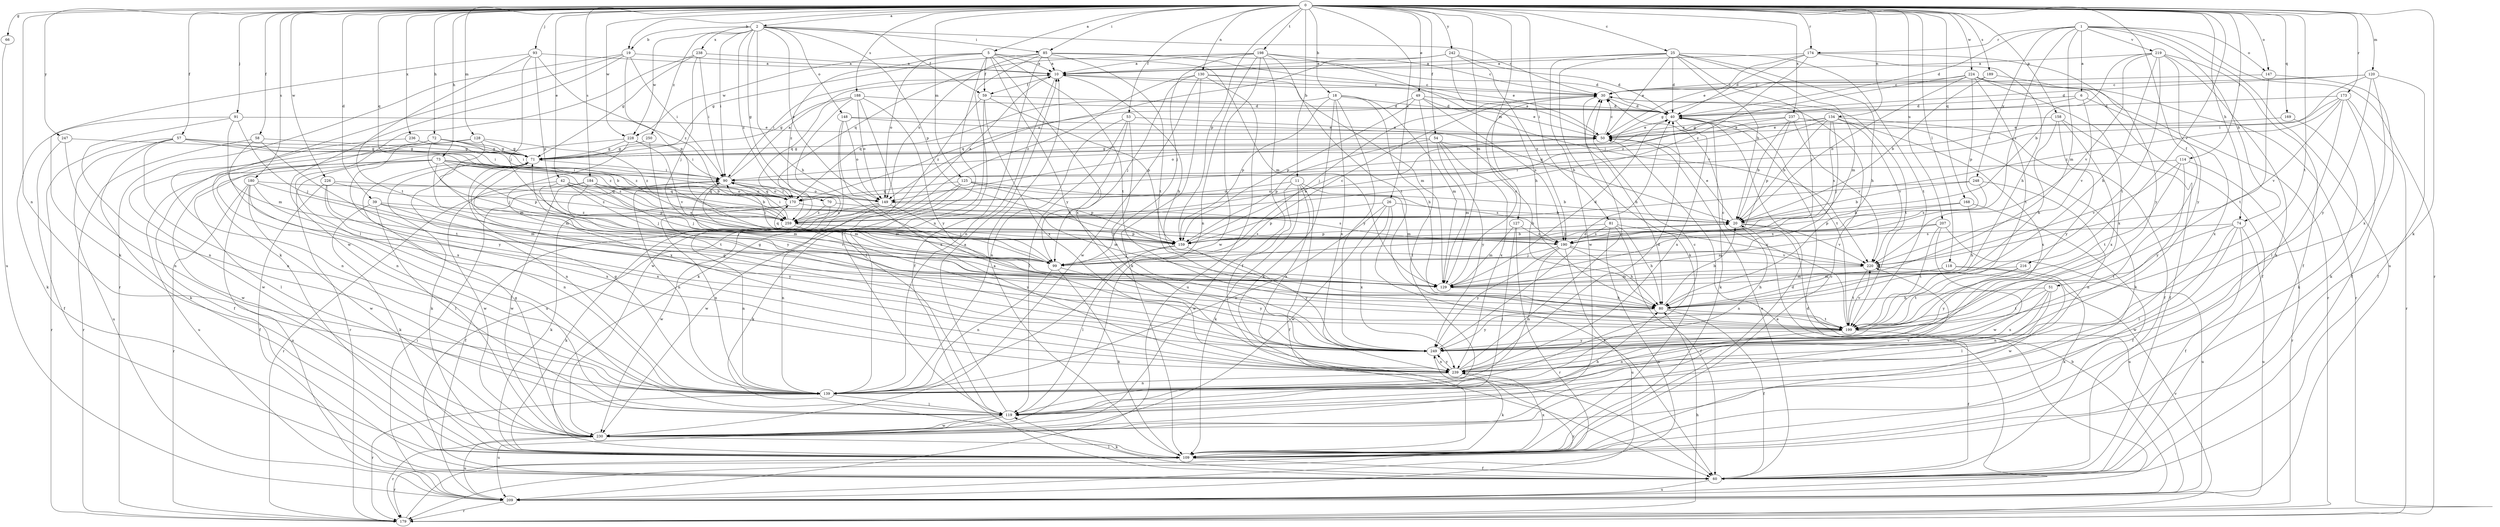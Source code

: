 strict digraph  {
0;
1;
2;
5;
6;
10;
11;
18;
19;
20;
25;
26;
30;
39;
40;
42;
49;
50;
51;
53;
54;
57;
58;
59;
60;
66;
70;
71;
72;
73;
74;
80;
81;
85;
90;
91;
93;
99;
109;
114;
118;
119;
120;
125;
127;
128;
129;
130;
134;
139;
147;
148;
149;
158;
159;
168;
169;
170;
173;
174;
179;
180;
184;
188;
189;
190;
198;
199;
207;
209;
216;
219;
220;
224;
226;
228;
230;
236;
237;
238;
239;
242;
247;
248;
249;
250;
259;
0 -> 2  [label=a];
0 -> 5  [label=a];
0 -> 11  [label=b];
0 -> 18  [label=b];
0 -> 19  [label=b];
0 -> 25  [label=c];
0 -> 26  [label=c];
0 -> 39  [label=d];
0 -> 42  [label=e];
0 -> 49  [label=e];
0 -> 51  [label=f];
0 -> 53  [label=f];
0 -> 54  [label=f];
0 -> 57  [label=f];
0 -> 58  [label=f];
0 -> 66  [label=g];
0 -> 72  [label=h];
0 -> 73  [label=h];
0 -> 74  [label=h];
0 -> 81  [label=i];
0 -> 85  [label=i];
0 -> 91  [label=j];
0 -> 93  [label=j];
0 -> 109  [label=k];
0 -> 114  [label=l];
0 -> 118  [label=l];
0 -> 120  [label=m];
0 -> 125  [label=m];
0 -> 127  [label=m];
0 -> 128  [label=m];
0 -> 129  [label=m];
0 -> 130  [label=n];
0 -> 134  [label=n];
0 -> 139  [label=n];
0 -> 147  [label=o];
0 -> 158  [label=p];
0 -> 159  [label=p];
0 -> 168  [label=q];
0 -> 169  [label=q];
0 -> 170  [label=q];
0 -> 173  [label=r];
0 -> 174  [label=r];
0 -> 180  [label=s];
0 -> 184  [label=s];
0 -> 188  [label=s];
0 -> 189  [label=s];
0 -> 198  [label=t];
0 -> 199  [label=t];
0 -> 207  [label=u];
0 -> 216  [label=v];
0 -> 224  [label=w];
0 -> 226  [label=w];
0 -> 228  [label=w];
0 -> 236  [label=x];
0 -> 237  [label=x];
0 -> 242  [label=y];
0 -> 247  [label=y];
1 -> 6  [label=a];
1 -> 40  [label=d];
1 -> 74  [label=h];
1 -> 129  [label=m];
1 -> 147  [label=o];
1 -> 174  [label=r];
1 -> 179  [label=r];
1 -> 190  [label=s];
1 -> 209  [label=u];
1 -> 219  [label=v];
1 -> 248  [label=y];
2 -> 19  [label=b];
2 -> 30  [label=c];
2 -> 59  [label=f];
2 -> 70  [label=g];
2 -> 80  [label=h];
2 -> 85  [label=i];
2 -> 90  [label=i];
2 -> 148  [label=o];
2 -> 149  [label=o];
2 -> 159  [label=p];
2 -> 228  [label=w];
2 -> 238  [label=x];
2 -> 250  [label=z];
2 -> 259  [label=z];
5 -> 10  [label=a];
5 -> 59  [label=f];
5 -> 119  [label=l];
5 -> 129  [label=m];
5 -> 149  [label=o];
5 -> 199  [label=t];
5 -> 228  [label=w];
5 -> 239  [label=x];
5 -> 249  [label=y];
5 -> 259  [label=z];
6 -> 40  [label=d];
6 -> 71  [label=g];
6 -> 220  [label=v];
6 -> 239  [label=x];
10 -> 30  [label=c];
10 -> 59  [label=f];
10 -> 80  [label=h];
10 -> 90  [label=i];
10 -> 139  [label=n];
11 -> 60  [label=f];
11 -> 109  [label=k];
11 -> 129  [label=m];
11 -> 149  [label=o];
11 -> 230  [label=w];
11 -> 239  [label=x];
18 -> 40  [label=d];
18 -> 80  [label=h];
18 -> 109  [label=k];
18 -> 129  [label=m];
18 -> 159  [label=p];
18 -> 170  [label=q];
18 -> 239  [label=x];
18 -> 249  [label=y];
19 -> 10  [label=a];
19 -> 90  [label=i];
19 -> 109  [label=k];
19 -> 159  [label=p];
19 -> 179  [label=r];
19 -> 230  [label=w];
20 -> 50  [label=e];
20 -> 139  [label=n];
20 -> 159  [label=p];
20 -> 209  [label=u];
20 -> 220  [label=v];
25 -> 10  [label=a];
25 -> 20  [label=b];
25 -> 40  [label=d];
25 -> 50  [label=e];
25 -> 80  [label=h];
25 -> 99  [label=j];
25 -> 109  [label=k];
25 -> 129  [label=m];
25 -> 199  [label=t];
25 -> 230  [label=w];
26 -> 20  [label=b];
26 -> 60  [label=f];
26 -> 139  [label=n];
26 -> 159  [label=p];
26 -> 230  [label=w];
26 -> 239  [label=x];
30 -> 40  [label=d];
30 -> 80  [label=h];
30 -> 99  [label=j];
30 -> 199  [label=t];
39 -> 99  [label=j];
39 -> 109  [label=k];
39 -> 119  [label=l];
39 -> 249  [label=y];
39 -> 259  [label=z];
40 -> 50  [label=e];
40 -> 109  [label=k];
40 -> 199  [label=t];
40 -> 239  [label=x];
42 -> 99  [label=j];
42 -> 129  [label=m];
42 -> 149  [label=o];
42 -> 159  [label=p];
42 -> 170  [label=q];
42 -> 190  [label=s];
42 -> 230  [label=w];
49 -> 40  [label=d];
49 -> 50  [label=e];
49 -> 119  [label=l];
49 -> 159  [label=p];
49 -> 170  [label=q];
49 -> 190  [label=s];
50 -> 10  [label=a];
50 -> 30  [label=c];
50 -> 71  [label=g];
51 -> 80  [label=h];
51 -> 119  [label=l];
51 -> 139  [label=n];
51 -> 199  [label=t];
51 -> 239  [label=x];
53 -> 50  [label=e];
53 -> 99  [label=j];
53 -> 119  [label=l];
53 -> 139  [label=n];
53 -> 249  [label=y];
54 -> 71  [label=g];
54 -> 80  [label=h];
54 -> 129  [label=m];
54 -> 159  [label=p];
54 -> 239  [label=x];
54 -> 249  [label=y];
57 -> 20  [label=b];
57 -> 71  [label=g];
57 -> 109  [label=k];
57 -> 139  [label=n];
57 -> 179  [label=r];
57 -> 209  [label=u];
57 -> 259  [label=z];
58 -> 71  [label=g];
58 -> 179  [label=r];
58 -> 199  [label=t];
58 -> 239  [label=x];
59 -> 40  [label=d];
59 -> 119  [label=l];
59 -> 159  [label=p];
59 -> 239  [label=x];
59 -> 259  [label=z];
60 -> 50  [label=e];
60 -> 119  [label=l];
60 -> 209  [label=u];
66 -> 209  [label=u];
70 -> 60  [label=f];
70 -> 190  [label=s];
70 -> 259  [label=z];
71 -> 90  [label=i];
71 -> 109  [label=k];
71 -> 139  [label=n];
71 -> 199  [label=t];
72 -> 71  [label=g];
72 -> 90  [label=i];
72 -> 99  [label=j];
72 -> 139  [label=n];
72 -> 249  [label=y];
72 -> 259  [label=z];
73 -> 20  [label=b];
73 -> 90  [label=i];
73 -> 119  [label=l];
73 -> 129  [label=m];
73 -> 159  [label=p];
73 -> 209  [label=u];
73 -> 230  [label=w];
73 -> 259  [label=z];
74 -> 60  [label=f];
74 -> 119  [label=l];
74 -> 190  [label=s];
74 -> 199  [label=t];
74 -> 209  [label=u];
74 -> 230  [label=w];
80 -> 20  [label=b];
80 -> 60  [label=f];
80 -> 90  [label=i];
80 -> 199  [label=t];
80 -> 249  [label=y];
81 -> 60  [label=f];
81 -> 80  [label=h];
81 -> 159  [label=p];
81 -> 190  [label=s];
81 -> 209  [label=u];
81 -> 220  [label=v];
85 -> 10  [label=a];
85 -> 40  [label=d];
85 -> 50  [label=e];
85 -> 60  [label=f];
85 -> 71  [label=g];
85 -> 139  [label=n];
85 -> 149  [label=o];
85 -> 199  [label=t];
90 -> 10  [label=a];
90 -> 129  [label=m];
90 -> 139  [label=n];
90 -> 149  [label=o];
90 -> 170  [label=q];
91 -> 50  [label=e];
91 -> 99  [label=j];
91 -> 109  [label=k];
91 -> 129  [label=m];
91 -> 139  [label=n];
93 -> 10  [label=a];
93 -> 99  [label=j];
93 -> 109  [label=k];
93 -> 159  [label=p];
93 -> 199  [label=t];
93 -> 259  [label=z];
99 -> 30  [label=c];
99 -> 109  [label=k];
99 -> 139  [label=n];
99 -> 249  [label=y];
109 -> 10  [label=a];
109 -> 30  [label=c];
109 -> 40  [label=d];
109 -> 60  [label=f];
109 -> 179  [label=r];
109 -> 239  [label=x];
114 -> 90  [label=i];
114 -> 179  [label=r];
114 -> 199  [label=t];
114 -> 220  [label=v];
114 -> 249  [label=y];
118 -> 80  [label=h];
118 -> 109  [label=k];
118 -> 129  [label=m];
118 -> 230  [label=w];
119 -> 10  [label=a];
119 -> 80  [label=h];
119 -> 209  [label=u];
119 -> 220  [label=v];
119 -> 230  [label=w];
120 -> 30  [label=c];
120 -> 40  [label=d];
120 -> 60  [label=f];
120 -> 90  [label=i];
120 -> 239  [label=x];
120 -> 249  [label=y];
125 -> 20  [label=b];
125 -> 109  [label=k];
125 -> 159  [label=p];
125 -> 170  [label=q];
125 -> 190  [label=s];
125 -> 230  [label=w];
127 -> 119  [label=l];
127 -> 129  [label=m];
127 -> 179  [label=r];
127 -> 190  [label=s];
128 -> 60  [label=f];
128 -> 71  [label=g];
128 -> 129  [label=m];
128 -> 230  [label=w];
128 -> 259  [label=z];
129 -> 30  [label=c];
129 -> 40  [label=d];
129 -> 80  [label=h];
130 -> 30  [label=c];
130 -> 99  [label=j];
130 -> 109  [label=k];
130 -> 129  [label=m];
130 -> 209  [label=u];
130 -> 230  [label=w];
130 -> 259  [label=z];
134 -> 20  [label=b];
134 -> 50  [label=e];
134 -> 60  [label=f];
134 -> 90  [label=i];
134 -> 99  [label=j];
134 -> 170  [label=q];
134 -> 190  [label=s];
134 -> 220  [label=v];
134 -> 239  [label=x];
139 -> 30  [label=c];
139 -> 71  [label=g];
139 -> 119  [label=l];
139 -> 179  [label=r];
147 -> 30  [label=c];
147 -> 60  [label=f];
147 -> 199  [label=t];
148 -> 20  [label=b];
148 -> 50  [label=e];
148 -> 149  [label=o];
148 -> 209  [label=u];
148 -> 239  [label=x];
149 -> 99  [label=j];
149 -> 129  [label=m];
149 -> 139  [label=n];
149 -> 230  [label=w];
149 -> 259  [label=z];
158 -> 50  [label=e];
158 -> 60  [label=f];
158 -> 80  [label=h];
158 -> 239  [label=x];
158 -> 249  [label=y];
159 -> 20  [label=b];
159 -> 50  [label=e];
159 -> 90  [label=i];
159 -> 99  [label=j];
159 -> 119  [label=l];
159 -> 170  [label=q];
159 -> 249  [label=y];
168 -> 20  [label=b];
168 -> 60  [label=f];
168 -> 80  [label=h];
168 -> 159  [label=p];
169 -> 50  [label=e];
169 -> 109  [label=k];
170 -> 20  [label=b];
170 -> 90  [label=i];
170 -> 109  [label=k];
170 -> 139  [label=n];
173 -> 40  [label=d];
173 -> 90  [label=i];
173 -> 109  [label=k];
173 -> 119  [label=l];
173 -> 179  [label=r];
173 -> 220  [label=v];
173 -> 259  [label=z];
174 -> 10  [label=a];
174 -> 40  [label=d];
174 -> 50  [label=e];
174 -> 80  [label=h];
174 -> 249  [label=y];
174 -> 259  [label=z];
179 -> 80  [label=h];
179 -> 220  [label=v];
179 -> 249  [label=y];
180 -> 119  [label=l];
180 -> 129  [label=m];
180 -> 149  [label=o];
180 -> 179  [label=r];
180 -> 209  [label=u];
180 -> 230  [label=w];
180 -> 239  [label=x];
184 -> 20  [label=b];
184 -> 99  [label=j];
184 -> 129  [label=m];
184 -> 149  [label=o];
184 -> 170  [label=q];
184 -> 179  [label=r];
184 -> 230  [label=w];
188 -> 40  [label=d];
188 -> 71  [label=g];
188 -> 109  [label=k];
188 -> 149  [label=o];
188 -> 170  [label=q];
188 -> 230  [label=w];
188 -> 249  [label=y];
189 -> 20  [label=b];
189 -> 30  [label=c];
189 -> 179  [label=r];
190 -> 80  [label=h];
190 -> 99  [label=j];
190 -> 139  [label=n];
190 -> 209  [label=u];
190 -> 220  [label=v];
190 -> 249  [label=y];
198 -> 10  [label=a];
198 -> 30  [label=c];
198 -> 60  [label=f];
198 -> 99  [label=j];
198 -> 139  [label=n];
198 -> 170  [label=q];
198 -> 199  [label=t];
198 -> 220  [label=v];
198 -> 230  [label=w];
199 -> 30  [label=c];
199 -> 60  [label=f];
199 -> 71  [label=g];
199 -> 139  [label=n];
199 -> 220  [label=v];
199 -> 249  [label=y];
207 -> 129  [label=m];
207 -> 190  [label=s];
207 -> 199  [label=t];
207 -> 209  [label=u];
207 -> 230  [label=w];
209 -> 20  [label=b];
209 -> 40  [label=d];
209 -> 50  [label=e];
209 -> 90  [label=i];
209 -> 179  [label=r];
216 -> 129  [label=m];
216 -> 199  [label=t];
216 -> 249  [label=y];
219 -> 10  [label=a];
219 -> 20  [label=b];
219 -> 60  [label=f];
219 -> 80  [label=h];
219 -> 109  [label=k];
219 -> 199  [label=t];
219 -> 220  [label=v];
219 -> 249  [label=y];
220 -> 129  [label=m];
220 -> 199  [label=t];
224 -> 20  [label=b];
224 -> 30  [label=c];
224 -> 60  [label=f];
224 -> 71  [label=g];
224 -> 159  [label=p];
224 -> 179  [label=r];
224 -> 199  [label=t];
224 -> 239  [label=x];
224 -> 259  [label=z];
226 -> 60  [label=f];
226 -> 139  [label=n];
226 -> 170  [label=q];
226 -> 239  [label=x];
226 -> 259  [label=z];
228 -> 71  [label=g];
228 -> 90  [label=i];
228 -> 179  [label=r];
228 -> 220  [label=v];
228 -> 239  [label=x];
230 -> 71  [label=g];
230 -> 109  [label=k];
230 -> 179  [label=r];
230 -> 209  [label=u];
236 -> 71  [label=g];
236 -> 90  [label=i];
236 -> 139  [label=n];
237 -> 20  [label=b];
237 -> 50  [label=e];
237 -> 109  [label=k];
237 -> 149  [label=o];
237 -> 159  [label=p];
237 -> 220  [label=v];
238 -> 10  [label=a];
238 -> 71  [label=g];
238 -> 90  [label=i];
238 -> 99  [label=j];
238 -> 119  [label=l];
239 -> 30  [label=c];
239 -> 40  [label=d];
239 -> 109  [label=k];
239 -> 139  [label=n];
239 -> 249  [label=y];
242 -> 10  [label=a];
242 -> 40  [label=d];
242 -> 80  [label=h];
242 -> 149  [label=o];
242 -> 190  [label=s];
247 -> 60  [label=f];
247 -> 71  [label=g];
247 -> 139  [label=n];
248 -> 20  [label=b];
248 -> 139  [label=n];
248 -> 149  [label=o];
248 -> 190  [label=s];
249 -> 40  [label=d];
249 -> 71  [label=g];
249 -> 239  [label=x];
250 -> 71  [label=g];
250 -> 249  [label=y];
259 -> 10  [label=a];
259 -> 90  [label=i];
259 -> 109  [label=k];
259 -> 139  [label=n];
259 -> 159  [label=p];
259 -> 190  [label=s];
259 -> 249  [label=y];
}
